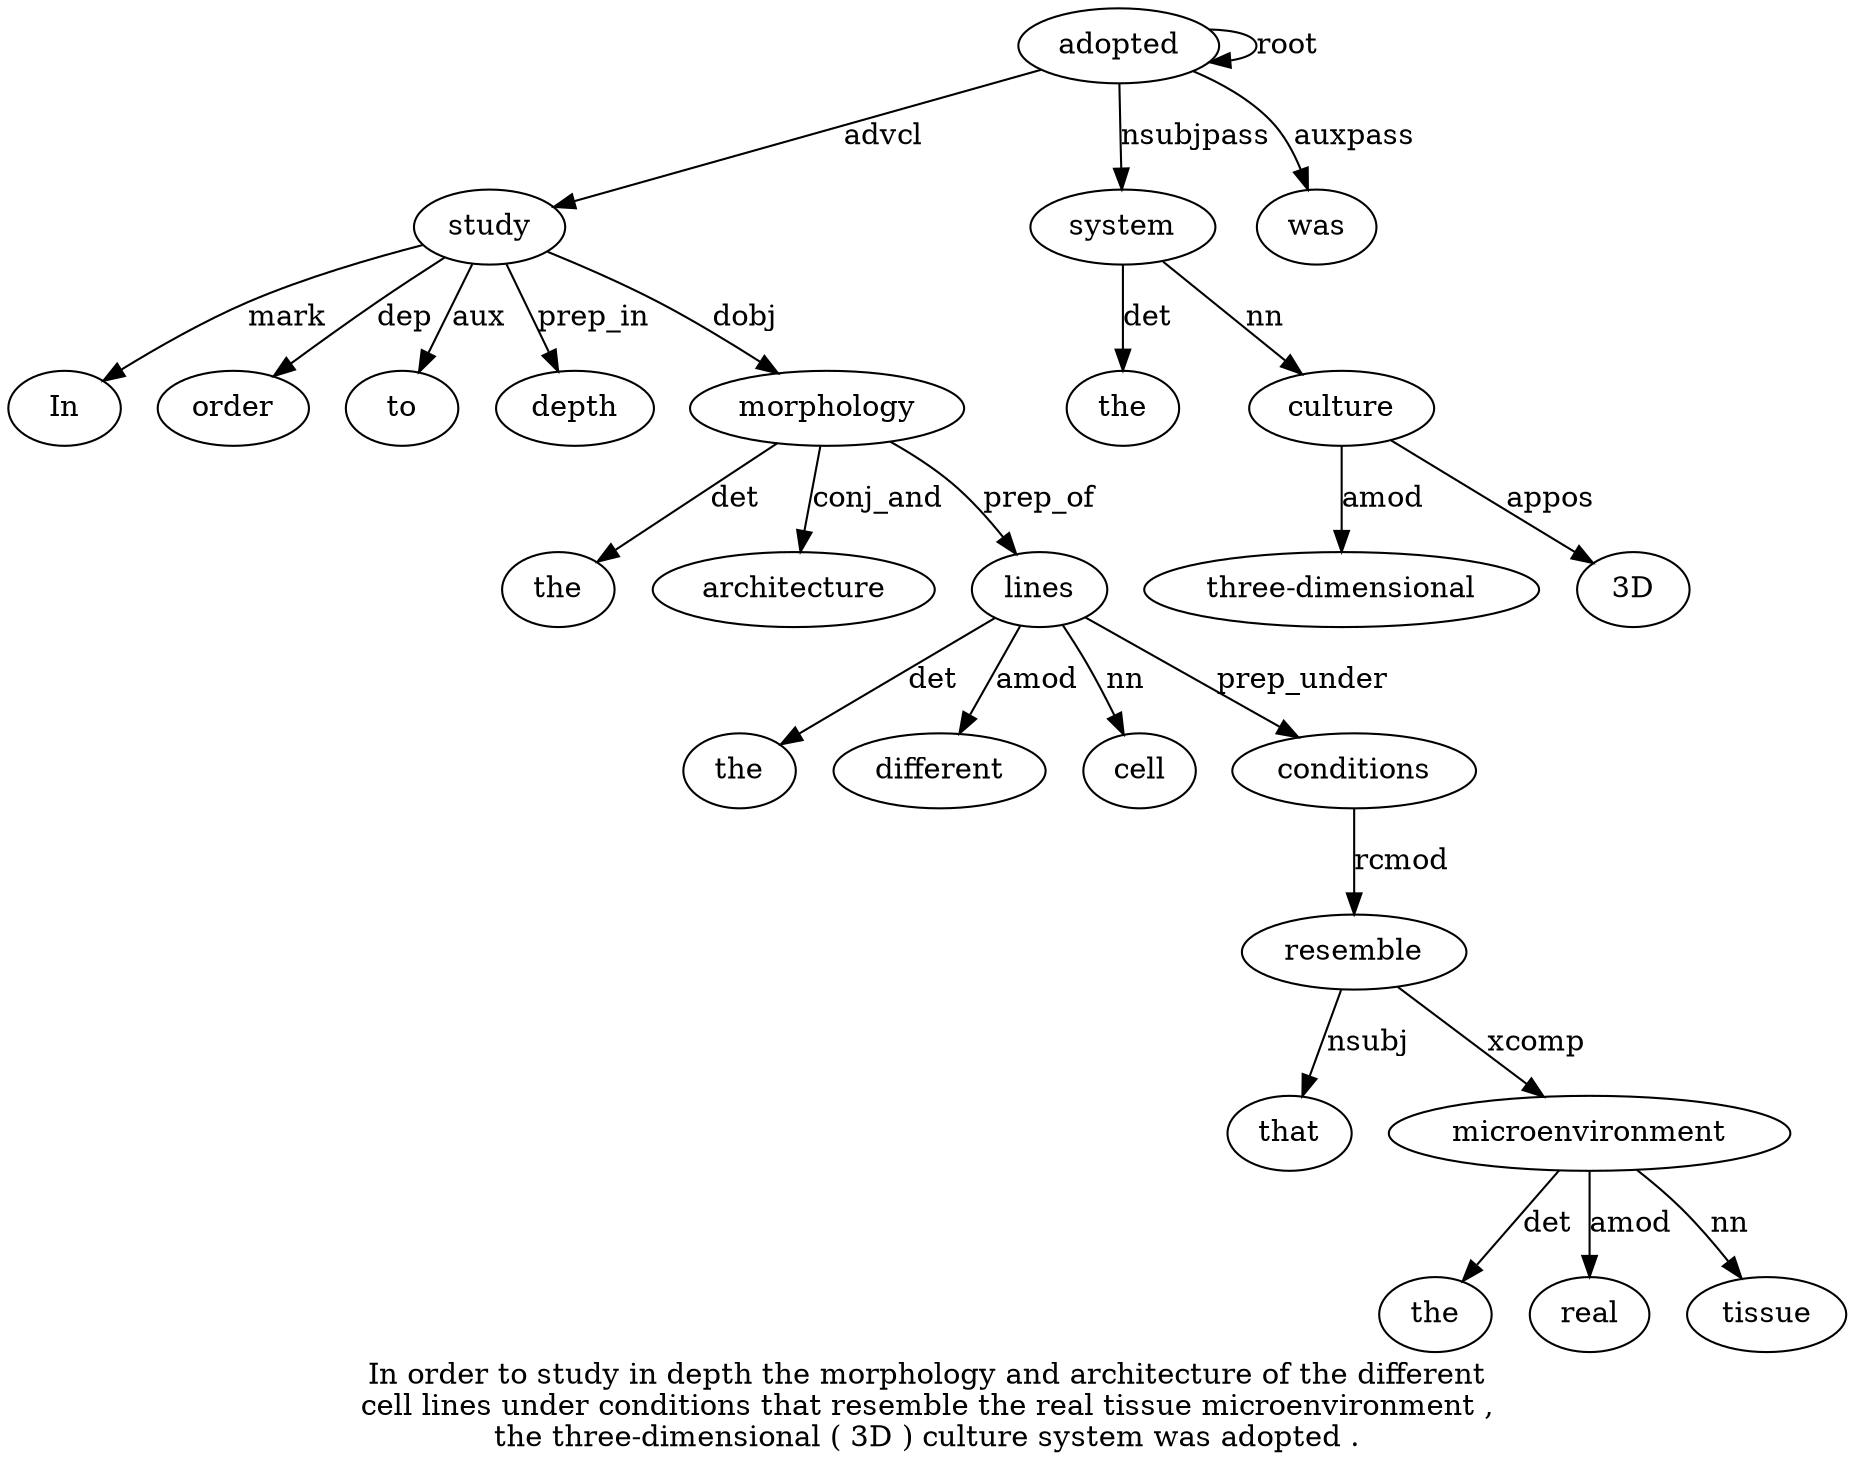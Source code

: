 digraph "In order to study in depth the morphology and architecture of the different cell lines under conditions that resemble the real tissue microenvironment ,  the three-dimensional ( 3D ) culture system was adopted ." {
label="In order to study in depth the morphology and architecture of the different
cell lines under conditions that resemble the real tissue microenvironment ,
the three-dimensional ( 3D ) culture system was adopted .";
study4 [style=filled, fillcolor=white, label=study];
In1 [style=filled, fillcolor=white, label=In];
study4 -> In1  [label=mark];
order2 [style=filled, fillcolor=white, label=order];
study4 -> order2  [label=dep];
to3 [style=filled, fillcolor=white, label=to];
study4 -> to3  [label=aux];
adopted33 [style=filled, fillcolor=white, label=adopted];
adopted33 -> study4  [label=advcl];
depth6 [style=filled, fillcolor=white, label=depth];
study4 -> depth6  [label=prep_in];
morphology8 [style=filled, fillcolor=white, label=morphology];
the7 [style=filled, fillcolor=white, label=the];
morphology8 -> the7  [label=det];
study4 -> morphology8  [label=dobj];
architecture10 [style=filled, fillcolor=white, label=architecture];
morphology8 -> architecture10  [label=conj_and];
lines15 [style=filled, fillcolor=white, label=lines];
the12 [style=filled, fillcolor=white, label=the];
lines15 -> the12  [label=det];
different13 [style=filled, fillcolor=white, label=different];
lines15 -> different13  [label=amod];
cell14 [style=filled, fillcolor=white, label=cell];
lines15 -> cell14  [label=nn];
morphology8 -> lines15  [label=prep_of];
conditions17 [style=filled, fillcolor=white, label=conditions];
lines15 -> conditions17  [label=prep_under];
resemble19 [style=filled, fillcolor=white, label=resemble];
that18 [style=filled, fillcolor=white, label=that];
resemble19 -> that18  [label=nsubj];
conditions17 -> resemble19  [label=rcmod];
microenvironment23 [style=filled, fillcolor=white, label=microenvironment];
the20 [style=filled, fillcolor=white, label=the];
microenvironment23 -> the20  [label=det];
real21 [style=filled, fillcolor=white, label=real];
microenvironment23 -> real21  [label=amod];
tissue22 [style=filled, fillcolor=white, label=tissue];
microenvironment23 -> tissue22  [label=nn];
resemble19 -> microenvironment23  [label=xcomp];
system31 [style=filled, fillcolor=white, label=system];
the25 [style=filled, fillcolor=white, label=the];
system31 -> the25  [label=det];
culture30 [style=filled, fillcolor=white, label=culture];
"three-dimensional26" [style=filled, fillcolor=white, label="three-dimensional"];
culture30 -> "three-dimensional26"  [label=amod];
"3D28" [style=filled, fillcolor=white, label="3D"];
culture30 -> "3D28"  [label=appos];
system31 -> culture30  [label=nn];
adopted33 -> system31  [label=nsubjpass];
was32 [style=filled, fillcolor=white, label=was];
adopted33 -> was32  [label=auxpass];
adopted33 -> adopted33  [label=root];
}
